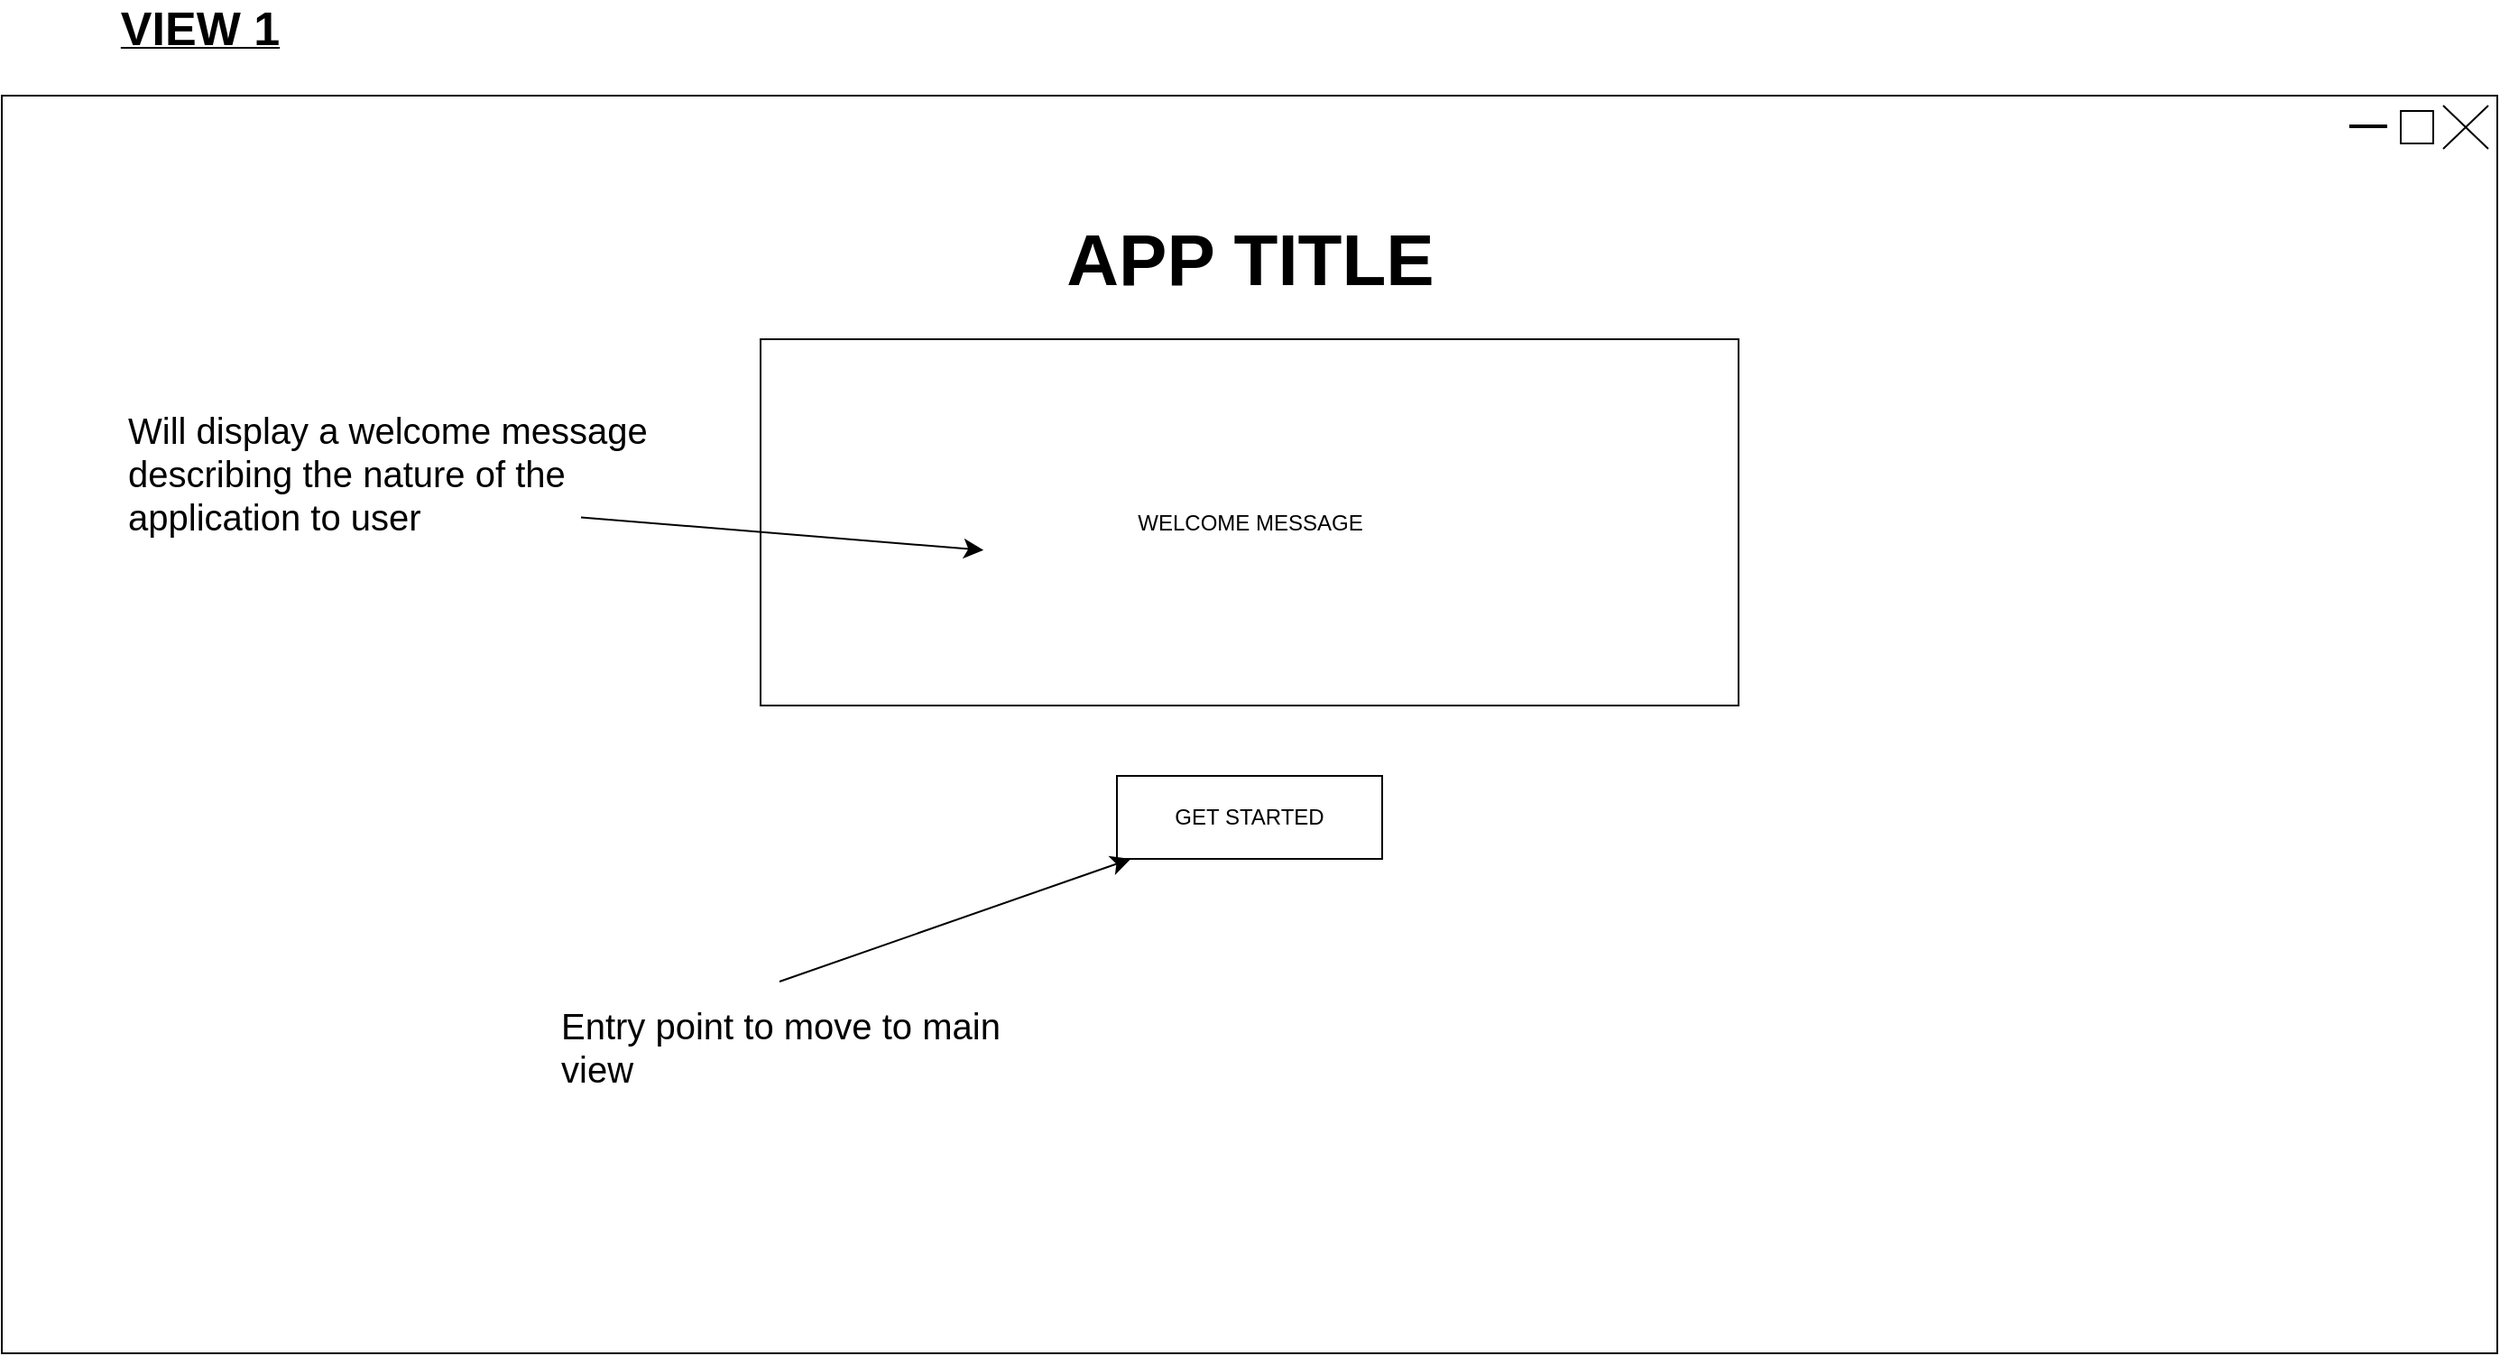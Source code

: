 <mxfile version="24.7.7" pages="6">
  <diagram name="View 1" id="IPWb5dZJR4I8E2Vjy2uV">
    <mxGraphModel dx="2487" dy="1336" grid="0" gridSize="10" guides="1" tooltips="1" connect="1" arrows="1" fold="1" page="0" pageScale="1" pageWidth="850" pageHeight="1100" math="0" shadow="0">
      <root>
        <mxCell id="0" />
        <mxCell id="1" parent="0" />
        <mxCell id="3zlU_6v2O3H7oxJiFBZS-1" value="" style="rounded=0;whiteSpace=wrap;html=1;" vertex="1" parent="1">
          <mxGeometry x="-475" y="-156" width="1383" height="697" as="geometry" />
        </mxCell>
        <mxCell id="3zlU_6v2O3H7oxJiFBZS-2" value="&lt;b&gt;&lt;font style=&quot;font-size: 40px;&quot;&gt;APP TITLE&lt;/font&gt;&lt;/b&gt;" style="text;html=1;align=center;verticalAlign=middle;whiteSpace=wrap;rounded=0;fontSize=16;" vertex="1" parent="1">
          <mxGeometry x="-92.5" y="-131" width="618" height="130" as="geometry" />
        </mxCell>
        <mxCell id="3zlU_6v2O3H7oxJiFBZS-3" value="WELCOME MESSAGE" style="rounded=0;whiteSpace=wrap;html=1;" vertex="1" parent="1">
          <mxGeometry x="-54.5" y="-21" width="542" height="203" as="geometry" />
        </mxCell>
        <mxCell id="3zlU_6v2O3H7oxJiFBZS-4" value="GET STARTED" style="rounded=0;whiteSpace=wrap;html=1;" vertex="1" parent="1">
          <mxGeometry x="143" y="221" width="147" height="46" as="geometry" />
        </mxCell>
        <mxCell id="3zlU_6v2O3H7oxJiFBZS-7" style="edgeStyle=none;curved=1;rounded=0;orthogonalLoop=1;jettySize=auto;html=1;entryX=0.228;entryY=0.576;entryDx=0;entryDy=0;entryPerimeter=0;fontSize=12;startSize=8;endSize=8;" edge="1" parent="1" target="3zlU_6v2O3H7oxJiFBZS-3">
          <mxGeometry relative="1" as="geometry">
            <mxPoint x="-154" y="77.747" as="sourcePoint" />
          </mxGeometry>
        </mxCell>
        <mxCell id="3zlU_6v2O3H7oxJiFBZS-11" style="edgeStyle=none;curved=1;rounded=0;orthogonalLoop=1;jettySize=auto;html=1;fontSize=12;startSize=8;endSize=8;exitX=0.5;exitY=0;exitDx=0;exitDy=0;" edge="1" parent="1" target="3zlU_6v2O3H7oxJiFBZS-4">
          <mxGeometry relative="1" as="geometry">
            <mxPoint x="-44" y="335" as="sourcePoint" />
            <mxPoint x="79" y="106" as="targetPoint" />
          </mxGeometry>
        </mxCell>
        <mxCell id="3zlU_6v2O3H7oxJiFBZS-13" value="&lt;b&gt;&lt;u&gt;&lt;font style=&quot;font-size: 26px;&quot;&gt;VIEW 1&lt;/font&gt;&lt;/u&gt;&lt;/b&gt;" style="text;html=1;align=center;verticalAlign=middle;whiteSpace=wrap;rounded=0;fontSize=16;" vertex="1" parent="1">
          <mxGeometry x="-473" y="-208" width="216" height="30" as="geometry" />
        </mxCell>
        <mxCell id="kymAjc5_5TE_ceJTo6Yw-1" value="" style="shape=mxgraph.sysml.x;" vertex="1" parent="1">
          <mxGeometry x="878" y="-150.5" width="25" height="24" as="geometry" />
        </mxCell>
        <mxCell id="kymAjc5_5TE_ceJTo6Yw-2" value="" style="whiteSpace=wrap;html=1;aspect=fixed;" vertex="1" parent="1">
          <mxGeometry x="854.5" y="-147.5" width="18" height="18" as="geometry" />
        </mxCell>
        <mxCell id="kymAjc5_5TE_ceJTo6Yw-3" value="" style="line;strokeWidth=2;html=1;" vertex="1" parent="1">
          <mxGeometry x="826" y="-144" width="21" height="10" as="geometry" />
        </mxCell>
        <mxCell id="NFZhQR9qEr9RqHezNDnb-1" value="&lt;span style=&quot;font-size: 20px;&quot;&gt;Entry point to move to main view&lt;/span&gt;" style="text;html=1;align=left;verticalAlign=middle;whiteSpace=wrap;rounded=0;fontSize=16;" vertex="1" parent="1">
          <mxGeometry x="-167" y="349" width="263" height="44" as="geometry" />
        </mxCell>
        <mxCell id="NFZhQR9qEr9RqHezNDnb-2" value="&lt;span style=&quot;font-size: 20px;&quot;&gt;Will display a welcome message describing the nature of the application to user&lt;/span&gt;" style="text;html=1;align=left;verticalAlign=middle;whiteSpace=wrap;rounded=0;fontSize=16;" vertex="1" parent="1">
          <mxGeometry x="-407" y="-1" width="305" height="108" as="geometry" />
        </mxCell>
      </root>
    </mxGraphModel>
  </diagram>
  <diagram id="fcV9w_crJxberP9blXY0" name="View 2">
    <mxGraphModel dx="2487" dy="1336" grid="0" gridSize="10" guides="1" tooltips="1" connect="1" arrows="1" fold="1" page="0" pageScale="1" pageWidth="850" pageHeight="1100" math="0" shadow="0">
      <root>
        <mxCell id="0" />
        <mxCell id="1" parent="0" />
        <mxCell id="hKtFrt6Jfbizg9NPuPc3-1" value="" style="rounded=0;whiteSpace=wrap;html=1;" vertex="1" parent="1">
          <mxGeometry x="-431" y="-140" width="1425" height="697" as="geometry" />
        </mxCell>
        <mxCell id="-SOVShJEUZ5ecRIRagQl-1" value="&lt;b&gt;&lt;u&gt;&lt;font style=&quot;font-size: 26px;&quot;&gt;VIEW 2 (Main View)&lt;/font&gt;&lt;/u&gt;&lt;/b&gt;" style="text;html=1;align=center;verticalAlign=middle;whiteSpace=wrap;rounded=0;fontSize=16;" vertex="1" parent="1">
          <mxGeometry x="-429" y="-192" width="262" height="30" as="geometry" />
        </mxCell>
        <mxCell id="-SOVShJEUZ5ecRIRagQl-3" value="" style="rounded=0;whiteSpace=wrap;html=1;" vertex="1" parent="1">
          <mxGeometry x="-364.5" y="3" width="1275.5" height="554" as="geometry" />
        </mxCell>
        <mxCell id="-SOVShJEUZ5ecRIRagQl-6" value="" style="rounded=0;whiteSpace=wrap;html=1;" vertex="1" parent="1">
          <mxGeometry x="912" y="3" width="28" height="553" as="geometry" />
        </mxCell>
        <mxCell id="-SOVShJEUZ5ecRIRagQl-7" value="" style="triangle;whiteSpace=wrap;html=1;direction=north;" vertex="1" parent="1">
          <mxGeometry x="911" y="3" width="29" height="24" as="geometry" />
        </mxCell>
        <mxCell id="-SOVShJEUZ5ecRIRagQl-8" value="" style="triangle;whiteSpace=wrap;html=1;direction=south;" vertex="1" parent="1">
          <mxGeometry x="912" y="529" width="29" height="24" as="geometry" />
        </mxCell>
        <mxCell id="-SOVShJEUZ5ecRIRagQl-9" value="" style="rounded=0;whiteSpace=wrap;html=1;fillColor=#7D7D7D;" vertex="1" parent="1">
          <mxGeometry x="912" y="50" width="28.5" height="85" as="geometry" />
        </mxCell>
        <mxCell id="-SOVShJEUZ5ecRIRagQl-11" value="EXAMPLE SEARCH RESULT" style="rounded=0;whiteSpace=wrap;html=1;" vertex="1" parent="1">
          <mxGeometry x="-262" y="62" width="1144" height="38" as="geometry" />
        </mxCell>
        <mxCell id="-SOVShJEUZ5ecRIRagQl-12" value="" style="shape=image;html=1;verticalAlign=top;verticalLabelPosition=bottom;labelBackgroundColor=#ffffff;imageAspect=0;aspect=fixed;image=https://cdn4.iconfinder.com/data/icons/evil-icons-user-interface/64/plus-128.png" vertex="1" parent="1">
          <mxGeometry x="-310" y="64" width="34" height="34" as="geometry" />
        </mxCell>
        <mxCell id="-SOVShJEUZ5ecRIRagQl-13" value="" style="shadow=0;dashed=0;html=1;strokeColor=none;fillColor=#4495D1;labelPosition=center;verticalLabelPosition=bottom;verticalAlign=top;align=center;outlineConnect=0;shape=mxgraph.veeam.magnifying_glass;pointerEvents=1;" vertex="1" parent="1">
          <mxGeometry x="-347" y="67.5" width="30" height="27" as="geometry" />
        </mxCell>
        <mxCell id="-SOVShJEUZ5ecRIRagQl-15" value="RESULT COLUMN HEADINGS" style="rounded=0;whiteSpace=wrap;html=1;" vertex="1" parent="1">
          <mxGeometry x="-262" y="12" width="1144" height="38" as="geometry" />
        </mxCell>
        <mxCell id="-SOVShJEUZ5ecRIRagQl-22" value="" style="rounded=0;whiteSpace=wrap;html=1;" vertex="1" parent="1">
          <mxGeometry x="-364" y="-52" width="1274" height="41" as="geometry" />
        </mxCell>
        <mxCell id="-SOVShJEUZ5ecRIRagQl-25" value="SEARCH TAB" style="rounded=1;whiteSpace=wrap;html=1;" vertex="1" parent="1">
          <mxGeometry x="-363.5" y="-52" width="152" height="40" as="geometry" />
        </mxCell>
        <mxCell id="-SOVShJEUZ5ecRIRagQl-26" value="ANALYSIS TAB" style="rounded=1;whiteSpace=wrap;html=1;" vertex="1" parent="1">
          <mxGeometry x="-205" y="-52" width="152" height="40" as="geometry" />
        </mxCell>
        <mxCell id="-SOVShJEUZ5ecRIRagQl-27" value="RECIPE BUILDER TAB" style="rounded=1;whiteSpace=wrap;html=1;" vertex="1" parent="1">
          <mxGeometry x="-46" y="-52" width="152" height="40" as="geometry" />
        </mxCell>
        <mxCell id="-SOVShJEUZ5ecRIRagQl-28" value="" style="rounded=0;whiteSpace=wrap;html=1;" vertex="1" parent="1">
          <mxGeometry x="-431" y="-140" width="1424" height="29" as="geometry" />
        </mxCell>
        <mxCell id="-SOVShJEUZ5ecRIRagQl-29" value="APP TITLE" style="rounded=0;whiteSpace=wrap;html=1;" vertex="1" parent="1">
          <mxGeometry x="-429" y="-140" width="212" height="28" as="geometry" />
        </mxCell>
        <mxCell id="-SOVShJEUZ5ecRIRagQl-30" value="SEARCH FIELD" style="rounded=0;whiteSpace=wrap;html=1;" vertex="1" parent="1">
          <mxGeometry x="-205" y="-101" width="161" height="39" as="geometry" />
        </mxCell>
        <mxCell id="-SOVShJEUZ5ecRIRagQl-31" value="Search Food:" style="text;html=1;align=center;verticalAlign=middle;whiteSpace=wrap;rounded=0;fontSize=16;" vertex="1" parent="1">
          <mxGeometry x="-321" y="-96.5" width="99.5" height="30" as="geometry" />
        </mxCell>
        <mxCell id="-SOVShJEUZ5ecRIRagQl-32" value="FILTER SELECT" style="rounded=0;whiteSpace=wrap;html=1;" vertex="1" parent="1">
          <mxGeometry x="-25" y="-101" width="110" height="39" as="geometry" />
        </mxCell>
        <mxCell id="-SOVShJEUZ5ecRIRagQl-33" value="ADD RECIPE" style="rounded=0;whiteSpace=wrap;html=1;" vertex="1" parent="1">
          <mxGeometry x="104" y="-101" width="100" height="39" as="geometry" />
        </mxCell>
        <mxCell id="-SOVShJEUZ5ecRIRagQl-34" value="" style="rounded=0;whiteSpace=wrap;html=1;" vertex="1" parent="1">
          <mxGeometry x="-340" y="524" width="1222" height="32" as="geometry" />
        </mxCell>
        <mxCell id="-SOVShJEUZ5ecRIRagQl-36" value="" style="triangle;whiteSpace=wrap;html=1;" vertex="1" parent="1">
          <mxGeometry x="852" y="524" width="30" height="29" as="geometry" />
        </mxCell>
        <mxCell id="-SOVShJEUZ5ecRIRagQl-38" value="" style="triangle;whiteSpace=wrap;html=1;direction=west;" vertex="1" parent="1">
          <mxGeometry x="-338" y="525.5" width="30" height="29" as="geometry" />
        </mxCell>
        <mxCell id="-SOVShJEUZ5ecRIRagQl-39" value="" style="rounded=0;whiteSpace=wrap;html=1;fillColor=#999999;" vertex="1" parent="1">
          <mxGeometry x="-302" y="524" width="121" height="32" as="geometry" />
        </mxCell>
        <mxCell id="-SOVShJEUZ5ecRIRagQl-58" value="&lt;font style=&quot;font-size: 21px;&quot;&gt;Scroll bar to pan search results&lt;/font&gt;" style="text;html=1;align=left;verticalAlign=middle;whiteSpace=wrap;rounded=0;fontSize=16;" vertex="1" parent="1">
          <mxGeometry x="1035" y="257" width="130" height="101" as="geometry" />
        </mxCell>
        <mxCell id="-SOVShJEUZ5ecRIRagQl-64" value="&lt;font style=&quot;font-size: 19px;&quot;&gt;Search results displayed in this region. Populates downwards&lt;/font&gt;" style="text;html=1;align=left;verticalAlign=middle;whiteSpace=wrap;rounded=0;fontSize=16;" vertex="1" parent="1">
          <mxGeometry x="565" y="147" width="233" height="79" as="geometry" />
        </mxCell>
        <mxCell id="-SOVShJEUZ5ecRIRagQl-65" value="" style="endArrow=classic;html=1;rounded=0;fontSize=12;startSize=8;endSize=8;curved=1;" edge="1" parent="1" source="-SOVShJEUZ5ecRIRagQl-64" target="-SOVShJEUZ5ecRIRagQl-11">
          <mxGeometry width="50" height="50" relative="1" as="geometry">
            <mxPoint x="322" y="247" as="sourcePoint" />
            <mxPoint x="372" y="197" as="targetPoint" />
          </mxGeometry>
        </mxCell>
        <mxCell id="-SOVShJEUZ5ecRIRagQl-66" value="&lt;font style=&quot;font-size: 20px;&quot;&gt;Button to add a new recipe to build&lt;/font&gt;" style="text;html=1;align=center;verticalAlign=middle;whiteSpace=wrap;rounded=0;fontSize=16;" vertex="1" parent="1">
          <mxGeometry x="-236" y="186.5" width="326" height="44" as="geometry" />
        </mxCell>
        <mxCell id="-SOVShJEUZ5ecRIRagQl-67" value="" style="endArrow=classic;html=1;rounded=0;fontSize=12;startSize=8;endSize=8;curved=1;exitX=0.25;exitY=0;exitDx=0;exitDy=0;entryX=1;entryY=0.75;entryDx=0;entryDy=0;" edge="1" parent="1" source="-SOVShJEUZ5ecRIRagQl-66" target="-SOVShJEUZ5ecRIRagQl-12">
          <mxGeometry width="50" height="50" relative="1" as="geometry">
            <mxPoint x="322" y="129" as="sourcePoint" />
            <mxPoint x="372" y="79" as="targetPoint" />
          </mxGeometry>
        </mxCell>
        <mxCell id="-SOVShJEUZ5ecRIRagQl-68" value="&lt;font style=&quot;font-size: 20px;&quot;&gt;Button to inspect graphical display of food item&lt;/font&gt;" style="text;html=1;align=center;verticalAlign=middle;whiteSpace=wrap;rounded=0;fontSize=16;" vertex="1" parent="1">
          <mxGeometry x="-305" y="250" width="420" height="44" as="geometry" />
        </mxCell>
        <mxCell id="-SOVShJEUZ5ecRIRagQl-70" value="" style="endArrow=classic;html=1;rounded=0;fontSize=12;startSize=8;endSize=8;curved=1;exitX=0.035;exitY=-0.029;exitDx=0;exitDy=0;exitPerimeter=0;" edge="1" parent="1" source="-SOVShJEUZ5ecRIRagQl-68" target="-SOVShJEUZ5ecRIRagQl-13">
          <mxGeometry width="50" height="50" relative="1" as="geometry">
            <mxPoint x="322" y="247" as="sourcePoint" />
            <mxPoint x="372" y="197" as="targetPoint" />
          </mxGeometry>
        </mxCell>
        <mxCell id="-SOVShJEUZ5ecRIRagQl-71" value="" style="endArrow=classic;html=1;rounded=0;fontSize=12;startSize=8;endSize=8;curved=1;entryX=0.818;entryY=-0.074;entryDx=0;entryDy=0;entryPerimeter=0;" edge="1" parent="1" source="-SOVShJEUZ5ecRIRagQl-58" target="-SOVShJEUZ5ecRIRagQl-34">
          <mxGeometry width="50" height="50" relative="1" as="geometry">
            <mxPoint x="322" y="247" as="sourcePoint" />
            <mxPoint x="372" y="197" as="targetPoint" />
          </mxGeometry>
        </mxCell>
        <mxCell id="-SOVShJEUZ5ecRIRagQl-72" value="" style="endArrow=classic;html=1;rounded=0;fontSize=12;startSize=8;endSize=8;curved=1;entryX=1.086;entryY=0.272;entryDx=0;entryDy=0;entryPerimeter=0;exitX=0.25;exitY=0;exitDx=0;exitDy=0;" edge="1" parent="1" source="-SOVShJEUZ5ecRIRagQl-58" target="-SOVShJEUZ5ecRIRagQl-6">
          <mxGeometry width="50" height="50" relative="1" as="geometry">
            <mxPoint x="322" y="247" as="sourcePoint" />
            <mxPoint x="372" y="197" as="targetPoint" />
          </mxGeometry>
        </mxCell>
        <mxCell id="-SOVShJEUZ5ecRIRagQl-74" value="" style="endArrow=classic;html=1;rounded=0;fontSize=12;startSize=8;endSize=8;curved=1;entryX=0.75;entryY=0;entryDx=0;entryDy=0;exitX=0.5;exitY=1;exitDx=0;exitDy=0;" edge="1" parent="1" source="-SOVShJEUZ5ecRIRagQl-75" target="-SOVShJEUZ5ecRIRagQl-30">
          <mxGeometry width="50" height="50" relative="1" as="geometry">
            <mxPoint x="-72" y="-194" as="sourcePoint" />
            <mxPoint x="372" y="5" as="targetPoint" />
          </mxGeometry>
        </mxCell>
        <mxCell id="-SOVShJEUZ5ecRIRagQl-75" value="&lt;font style=&quot;font-size: 20px;&quot;&gt;Search form input for food name&lt;/font&gt;" style="text;html=1;align=left;verticalAlign=middle;whiteSpace=wrap;rounded=0;fontSize=16;" vertex="1" parent="1">
          <mxGeometry x="-149" y="-262" width="188" height="61" as="geometry" />
        </mxCell>
        <mxCell id="-SOVShJEUZ5ecRIRagQl-76" value="&lt;font style=&quot;font-size: 20px;&quot;&gt;Button to bring up filter options to apply to search&lt;/font&gt;" style="text;html=1;align=left;verticalAlign=middle;whiteSpace=wrap;rounded=0;fontSize=16;" vertex="1" parent="1">
          <mxGeometry x="45" y="-229" width="298" height="30" as="geometry" />
        </mxCell>
        <mxCell id="-SOVShJEUZ5ecRIRagQl-77" value="" style="endArrow=classic;html=1;rounded=0;fontSize=12;startSize=8;endSize=8;curved=1;entryX=0.75;entryY=0;entryDx=0;entryDy=0;" edge="1" parent="1" target="-SOVShJEUZ5ecRIRagQl-32">
          <mxGeometry width="50" height="50" relative="1" as="geometry">
            <mxPoint x="113" y="-180" as="sourcePoint" />
            <mxPoint x="372" y="94" as="targetPoint" />
          </mxGeometry>
        </mxCell>
        <mxCell id="-SOVShJEUZ5ecRIRagQl-78" value="&lt;font style=&quot;font-size: 20px;&quot;&gt;Button to add a new recipe to build&lt;/font&gt;" style="text;html=1;align=left;verticalAlign=middle;whiteSpace=wrap;rounded=0;fontSize=16;" vertex="1" parent="1">
          <mxGeometry x="386" y="-233" width="298" height="30" as="geometry" />
        </mxCell>
        <mxCell id="-SOVShJEUZ5ecRIRagQl-79" value="" style="endArrow=classic;html=1;rounded=0;fontSize=12;startSize=8;endSize=8;curved=1;entryX=0.75;entryY=0;entryDx=0;entryDy=0;" edge="1" parent="1" target="-SOVShJEUZ5ecRIRagQl-33">
          <mxGeometry width="50" height="50" relative="1" as="geometry">
            <mxPoint x="449" y="-191" as="sourcePoint" />
            <mxPoint x="372" y="94" as="targetPoint" />
          </mxGeometry>
        </mxCell>
        <mxCell id="-SOVShJEUZ5ecRIRagQl-80" value="" style="endArrow=classic;html=1;rounded=0;fontSize=12;startSize=8;endSize=8;curved=1;entryX=0.5;entryY=0;entryDx=0;entryDy=0;" edge="1" parent="1" target="-SOVShJEUZ5ecRIRagQl-22">
          <mxGeometry width="50" height="50" relative="1" as="geometry">
            <mxPoint x="734" y="-172" as="sourcePoint" />
            <mxPoint x="372" y="94" as="targetPoint" />
          </mxGeometry>
        </mxCell>
        <mxCell id="-SOVShJEUZ5ecRIRagQl-81" value="&lt;font style=&quot;font-size: 20px;&quot;&gt;Tab navigation to switch between views. Tabs populate to the right&lt;/font&gt;" style="text;html=1;align=left;verticalAlign=middle;whiteSpace=wrap;rounded=0;fontSize=16;" vertex="1" parent="1">
          <mxGeometry x="703" y="-222" width="367" height="29" as="geometry" />
        </mxCell>
        <mxCell id="oiRfXQb_yKS6OXYGAwzO-1" value="" style="shape=mxgraph.sysml.x;" vertex="1" parent="1">
          <mxGeometry x="964" y="-137.5" width="25" height="24" as="geometry" />
        </mxCell>
        <mxCell id="oiRfXQb_yKS6OXYGAwzO-2" value="" style="whiteSpace=wrap;html=1;aspect=fixed;" vertex="1" parent="1">
          <mxGeometry x="940.5" y="-134.5" width="18" height="18" as="geometry" />
        </mxCell>
        <mxCell id="oiRfXQb_yKS6OXYGAwzO-3" value="" style="line;strokeWidth=2;html=1;" vertex="1" parent="1">
          <mxGeometry x="912" y="-131" width="21" height="10" as="geometry" />
        </mxCell>
      </root>
    </mxGraphModel>
  </diagram>
  <diagram id="iPwc_1QNoeZbbN7HDKbQ" name="View 3">
    <mxGraphModel dx="2487" dy="1336" grid="0" gridSize="10" guides="1" tooltips="1" connect="1" arrows="1" fold="1" page="0" pageScale="1" pageWidth="850" pageHeight="1100" math="0" shadow="0">
      <root>
        <mxCell id="0" />
        <mxCell id="1" parent="0" />
        <mxCell id="ETXwboa-NohDoL0SIdEW-1" value="" style="rounded=0;whiteSpace=wrap;html=1;" vertex="1" parent="1">
          <mxGeometry x="-431" y="-140" width="1425" height="697" as="geometry" />
        </mxCell>
        <mxCell id="ETXwboa-NohDoL0SIdEW-2" value="&lt;b&gt;&lt;u&gt;&lt;font style=&quot;font-size: 26px;&quot;&gt;VIEW 3 (Filter Overlay)&lt;/font&gt;&lt;/u&gt;&lt;/b&gt;" style="text;html=1;align=center;verticalAlign=middle;whiteSpace=wrap;rounded=0;fontSize=16;" vertex="1" parent="1">
          <mxGeometry x="-429" y="-192" width="296" height="30" as="geometry" />
        </mxCell>
        <mxCell id="ETXwboa-NohDoL0SIdEW-3" value="" style="rounded=0;whiteSpace=wrap;html=1;" vertex="1" parent="1">
          <mxGeometry x="-364.5" y="3" width="1275.5" height="554" as="geometry" />
        </mxCell>
        <mxCell id="ETXwboa-NohDoL0SIdEW-4" value="" style="rounded=0;whiteSpace=wrap;html=1;" vertex="1" parent="1">
          <mxGeometry x="912" y="3" width="28" height="553" as="geometry" />
        </mxCell>
        <mxCell id="ETXwboa-NohDoL0SIdEW-5" value="" style="triangle;whiteSpace=wrap;html=1;direction=north;" vertex="1" parent="1">
          <mxGeometry x="911" y="3" width="29" height="24" as="geometry" />
        </mxCell>
        <mxCell id="ETXwboa-NohDoL0SIdEW-6" value="" style="triangle;whiteSpace=wrap;html=1;direction=south;" vertex="1" parent="1">
          <mxGeometry x="912" y="529" width="29" height="24" as="geometry" />
        </mxCell>
        <mxCell id="ETXwboa-NohDoL0SIdEW-7" value="" style="rounded=0;whiteSpace=wrap;html=1;fillColor=#7D7D7D;" vertex="1" parent="1">
          <mxGeometry x="912" y="50" width="28.5" height="85" as="geometry" />
        </mxCell>
        <mxCell id="ETXwboa-NohDoL0SIdEW-8" value="EXAMPLE SEARCH RESULT" style="rounded=0;whiteSpace=wrap;html=1;" vertex="1" parent="1">
          <mxGeometry x="-262" y="62" width="1144" height="38" as="geometry" />
        </mxCell>
        <mxCell id="ETXwboa-NohDoL0SIdEW-9" value="" style="shape=image;html=1;verticalAlign=top;verticalLabelPosition=bottom;labelBackgroundColor=#ffffff;imageAspect=0;aspect=fixed;image=https://cdn4.iconfinder.com/data/icons/evil-icons-user-interface/64/plus-128.png" vertex="1" parent="1">
          <mxGeometry x="-310" y="64" width="34" height="34" as="geometry" />
        </mxCell>
        <mxCell id="ETXwboa-NohDoL0SIdEW-10" value="" style="shadow=0;dashed=0;html=1;strokeColor=none;fillColor=#4495D1;labelPosition=center;verticalLabelPosition=bottom;verticalAlign=top;align=center;outlineConnect=0;shape=mxgraph.veeam.magnifying_glass;pointerEvents=1;" vertex="1" parent="1">
          <mxGeometry x="-347" y="67.5" width="30" height="27" as="geometry" />
        </mxCell>
        <mxCell id="ETXwboa-NohDoL0SIdEW-11" value="RESULT COLUMN HEADINGS" style="rounded=0;whiteSpace=wrap;html=1;" vertex="1" parent="1">
          <mxGeometry x="-262" y="12" width="1144" height="38" as="geometry" />
        </mxCell>
        <mxCell id="ETXwboa-NohDoL0SIdEW-12" value="" style="rounded=0;whiteSpace=wrap;html=1;" vertex="1" parent="1">
          <mxGeometry x="-364" y="-52" width="1274" height="41" as="geometry" />
        </mxCell>
        <mxCell id="ETXwboa-NohDoL0SIdEW-13" value="SEARCH TAB" style="rounded=1;whiteSpace=wrap;html=1;" vertex="1" parent="1">
          <mxGeometry x="-363.5" y="-52" width="152" height="40" as="geometry" />
        </mxCell>
        <mxCell id="ETXwboa-NohDoL0SIdEW-14" value="ANALYSIS TAB" style="rounded=1;whiteSpace=wrap;html=1;" vertex="1" parent="1">
          <mxGeometry x="-205" y="-52" width="152" height="40" as="geometry" />
        </mxCell>
        <mxCell id="ETXwboa-NohDoL0SIdEW-15" value="RECIPE BUILDER TAB" style="rounded=1;whiteSpace=wrap;html=1;" vertex="1" parent="1">
          <mxGeometry x="-46" y="-52" width="152" height="40" as="geometry" />
        </mxCell>
        <mxCell id="ETXwboa-NohDoL0SIdEW-16" value="" style="rounded=0;whiteSpace=wrap;html=1;" vertex="1" parent="1">
          <mxGeometry x="-431" y="-140" width="1424" height="29" as="geometry" />
        </mxCell>
        <mxCell id="ETXwboa-NohDoL0SIdEW-17" value="APP TITLE" style="rounded=0;whiteSpace=wrap;html=1;" vertex="1" parent="1">
          <mxGeometry x="-429" y="-140" width="212" height="28" as="geometry" />
        </mxCell>
        <mxCell id="ETXwboa-NohDoL0SIdEW-18" value="SEARCH FIELD" style="rounded=0;whiteSpace=wrap;html=1;" vertex="1" parent="1">
          <mxGeometry x="-205" y="-101" width="161" height="39" as="geometry" />
        </mxCell>
        <mxCell id="ETXwboa-NohDoL0SIdEW-19" value="Search Food:" style="text;html=1;align=center;verticalAlign=middle;whiteSpace=wrap;rounded=0;fontSize=16;" vertex="1" parent="1">
          <mxGeometry x="-321" y="-96.5" width="99.5" height="30" as="geometry" />
        </mxCell>
        <mxCell id="ETXwboa-NohDoL0SIdEW-20" value="FILTER SELECT" style="rounded=0;whiteSpace=wrap;html=1;" vertex="1" parent="1">
          <mxGeometry x="-25" y="-101" width="110" height="39" as="geometry" />
        </mxCell>
        <mxCell id="ETXwboa-NohDoL0SIdEW-21" value="ADD RECIPE" style="rounded=0;whiteSpace=wrap;html=1;" vertex="1" parent="1">
          <mxGeometry x="104" y="-101" width="100" height="39" as="geometry" />
        </mxCell>
        <mxCell id="ETXwboa-NohDoL0SIdEW-22" value="" style="rounded=0;whiteSpace=wrap;html=1;" vertex="1" parent="1">
          <mxGeometry x="-340" y="524" width="1222" height="32" as="geometry" />
        </mxCell>
        <mxCell id="ETXwboa-NohDoL0SIdEW-23" value="" style="triangle;whiteSpace=wrap;html=1;" vertex="1" parent="1">
          <mxGeometry x="852" y="524" width="30" height="29" as="geometry" />
        </mxCell>
        <mxCell id="ETXwboa-NohDoL0SIdEW-24" value="" style="triangle;whiteSpace=wrap;html=1;direction=west;" vertex="1" parent="1">
          <mxGeometry x="-338" y="525.5" width="30" height="29" as="geometry" />
        </mxCell>
        <mxCell id="ETXwboa-NohDoL0SIdEW-25" value="" style="rounded=0;whiteSpace=wrap;html=1;fillColor=#999999;" vertex="1" parent="1">
          <mxGeometry x="-302" y="524" width="121" height="32" as="geometry" />
        </mxCell>
        <mxCell id="ETXwboa-NohDoL0SIdEW-42" value="" style="rounded=0;whiteSpace=wrap;html=1;" vertex="1" parent="1">
          <mxGeometry x="-173.5" y="-39" width="889" height="520" as="geometry" />
        </mxCell>
        <mxCell id="ETXwboa-NohDoL0SIdEW-43" value="&lt;font style=&quot;font-size: 18px;&quot;&gt;Lower&lt;/font&gt;" style="rounded=0;whiteSpace=wrap;html=1;" vertex="1" parent="1">
          <mxGeometry x="-14" y="57.5" width="149" height="34.5" as="geometry" />
        </mxCell>
        <mxCell id="ETXwboa-NohDoL0SIdEW-44" value="Nutrition Range Filter&amp;nbsp;" style="text;html=1;align=center;verticalAlign=middle;whiteSpace=wrap;rounded=0;fontSize=16;" vertex="1" parent="1">
          <mxGeometry x="-140" y="25" width="265" height="11" as="geometry" />
        </mxCell>
        <mxCell id="ETXwboa-NohDoL0SIdEW-45" value="&lt;font style=&quot;font-size: 18px;&quot;&gt;Protein&lt;/font&gt;" style="text;html=1;align=center;verticalAlign=middle;whiteSpace=wrap;rounded=0;fontSize=16;" vertex="1" parent="1">
          <mxGeometry x="-133" y="62" width="102" height="30" as="geometry" />
        </mxCell>
        <mxCell id="ETXwboa-NohDoL0SIdEW-46" value="TO" style="text;html=1;align=center;verticalAlign=middle;whiteSpace=wrap;rounded=0;fontSize=16;" vertex="1" parent="1">
          <mxGeometry x="143" y="59.75" width="60" height="30" as="geometry" />
        </mxCell>
        <mxCell id="ETXwboa-NohDoL0SIdEW-47" value="&lt;font style=&quot;font-size: 18px;&quot;&gt;Higher&lt;/font&gt;" style="rounded=0;whiteSpace=wrap;html=1;" vertex="1" parent="1">
          <mxGeometry x="207" y="57.5" width="149" height="34.5" as="geometry" />
        </mxCell>
        <mxCell id="ETXwboa-NohDoL0SIdEW-48" value="Nutrition Level Select" style="text;html=1;align=center;verticalAlign=middle;whiteSpace=wrap;rounded=0;fontSize=16;" vertex="1" parent="1">
          <mxGeometry x="424" y="15.5" width="166" height="30" as="geometry" />
        </mxCell>
        <mxCell id="ETXwboa-NohDoL0SIdEW-49" value="High" style="text;html=1;align=center;verticalAlign=middle;whiteSpace=wrap;rounded=0;fontSize=16;" vertex="1" parent="1">
          <mxGeometry x="397" y="59.75" width="60" height="30" as="geometry" />
        </mxCell>
        <mxCell id="ETXwboa-NohDoL0SIdEW-51" value="" style="ellipse;whiteSpace=wrap;html=1;aspect=fixed;" vertex="1" parent="1">
          <mxGeometry x="450" y="69.25" width="11" height="11" as="geometry" />
        </mxCell>
        <mxCell id="ETXwboa-NohDoL0SIdEW-52" value="Medium" style="text;html=1;align=center;verticalAlign=middle;whiteSpace=wrap;rounded=0;fontSize=16;" vertex="1" parent="1">
          <mxGeometry x="503" y="59.75" width="60" height="30" as="geometry" />
        </mxCell>
        <mxCell id="ETXwboa-NohDoL0SIdEW-53" value="" style="ellipse;whiteSpace=wrap;html=1;aspect=fixed;" vertex="1" parent="1">
          <mxGeometry x="568" y="69.25" width="11" height="11" as="geometry" />
        </mxCell>
        <mxCell id="ETXwboa-NohDoL0SIdEW-54" value="Low" style="text;html=1;align=center;verticalAlign=middle;whiteSpace=wrap;rounded=0;fontSize=16;" vertex="1" parent="1">
          <mxGeometry x="596" y="59.75" width="60" height="30" as="geometry" />
        </mxCell>
        <mxCell id="ETXwboa-NohDoL0SIdEW-55" value="" style="ellipse;whiteSpace=wrap;html=1;aspect=fixed;" vertex="1" parent="1">
          <mxGeometry x="649" y="69.25" width="11" height="11" as="geometry" />
        </mxCell>
        <mxCell id="ETXwboa-NohDoL0SIdEW-56" value="&lt;font style=&quot;font-size: 18px;&quot;&gt;Apply Filters&lt;/font&gt;" style="rounded=0;whiteSpace=wrap;html=1;" vertex="1" parent="1">
          <mxGeometry x="544" y="416" width="145" height="45" as="geometry" />
        </mxCell>
        <mxCell id="ETXwboa-NohDoL0SIdEW-57" value="" style="shape=mxgraph.sysml.x;" vertex="1" parent="1">
          <mxGeometry x="689" y="-37" width="26.5" height="24" as="geometry" />
        </mxCell>
        <mxCell id="ETXwboa-NohDoL0SIdEW-64" value="&lt;font style=&quot;font-size: 20px;&quot;&gt;Optional filter range value forms&lt;/font&gt;" style="text;html=1;align=left;verticalAlign=middle;whiteSpace=wrap;rounded=0;fontSize=16;" vertex="1" parent="1">
          <mxGeometry x="78" y="-221" width="300" height="42" as="geometry" />
        </mxCell>
        <mxCell id="ETXwboa-NohDoL0SIdEW-65" value="&lt;font style=&quot;font-size: 20px;&quot;&gt;Optional nutrition level range value radial buttons&lt;/font&gt;" style="text;html=1;align=left;verticalAlign=middle;whiteSpace=wrap;rounded=0;fontSize=16;" vertex="1" parent="1">
          <mxGeometry x="424" y="-252" width="300" height="42" as="geometry" />
        </mxCell>
        <mxCell id="ETXwboa-NohDoL0SIdEW-66" value="&lt;font style=&quot;font-size: 18px;&quot;&gt;Clear Filters&lt;/font&gt;" style="rounded=0;whiteSpace=wrap;html=1;" vertex="1" parent="1">
          <mxGeometry x="-150" y="416" width="145" height="45" as="geometry" />
        </mxCell>
        <mxCell id="ETXwboa-NohDoL0SIdEW-68" value="&lt;font style=&quot;font-size: 20px;&quot;&gt;Clear all filter fields&lt;/font&gt;" style="text;html=1;align=center;verticalAlign=middle;whiteSpace=wrap;rounded=0;fontSize=16;" vertex="1" parent="1">
          <mxGeometry x="-85" y="302" width="238" height="49" as="geometry" />
        </mxCell>
        <mxCell id="ETXwboa-NohDoL0SIdEW-69" value="&lt;font style=&quot;font-size: 20px;&quot;&gt;Apply filters and close window&lt;/font&gt;" style="text;html=1;align=center;verticalAlign=middle;whiteSpace=wrap;rounded=0;fontSize=16;" vertex="1" parent="1">
          <mxGeometry x="437" y="275" width="238" height="49" as="geometry" />
        </mxCell>
        <mxCell id="ETXwboa-NohDoL0SIdEW-70" value="" style="endArrow=classic;html=1;rounded=0;fontSize=12;startSize=8;endSize=8;curved=1;entryX=0.572;entryY=0.048;entryDx=0;entryDy=0;entryPerimeter=0;" edge="1" parent="1" target="ETXwboa-NohDoL0SIdEW-48">
          <mxGeometry width="50" height="50" relative="1" as="geometry">
            <mxPoint x="565" y="-191" as="sourcePoint" />
            <mxPoint x="347" y="134" as="targetPoint" />
          </mxGeometry>
        </mxCell>
        <mxCell id="ETXwboa-NohDoL0SIdEW-71" value="" style="endArrow=classic;html=1;rounded=0;fontSize=12;startSize=8;endSize=8;curved=1;entryX=1;entryY=0;entryDx=0;entryDy=0;" edge="1" parent="1" target="ETXwboa-NohDoL0SIdEW-44">
          <mxGeometry width="50" height="50" relative="1" as="geometry">
            <mxPoint x="232" y="-170" as="sourcePoint" />
            <mxPoint x="347" y="134" as="targetPoint" />
          </mxGeometry>
        </mxCell>
        <mxCell id="ETXwboa-NohDoL0SIdEW-72" value="" style="endArrow=classic;html=1;rounded=0;fontSize=12;startSize=8;endSize=8;curved=1;entryX=0.75;entryY=0;entryDx=0;entryDy=0;exitX=0.5;exitY=1;exitDx=0;exitDy=0;" edge="1" parent="1" source="ETXwboa-NohDoL0SIdEW-68" target="ETXwboa-NohDoL0SIdEW-66">
          <mxGeometry width="50" height="50" relative="1" as="geometry">
            <mxPoint x="297" y="184" as="sourcePoint" />
            <mxPoint x="347" y="134" as="targetPoint" />
          </mxGeometry>
        </mxCell>
        <mxCell id="ETXwboa-NohDoL0SIdEW-73" value="" style="endArrow=classic;html=1;rounded=0;fontSize=12;startSize=8;endSize=8;curved=1;entryX=0.5;entryY=0;entryDx=0;entryDy=0;exitX=0.5;exitY=1;exitDx=0;exitDy=0;" edge="1" parent="1" source="ETXwboa-NohDoL0SIdEW-69" target="ETXwboa-NohDoL0SIdEW-56">
          <mxGeometry width="50" height="50" relative="1" as="geometry">
            <mxPoint x="297" y="184" as="sourcePoint" />
            <mxPoint x="347" y="134" as="targetPoint" />
          </mxGeometry>
        </mxCell>
        <mxCell id="ETXwboa-NohDoL0SIdEW-75" value="&lt;font style=&quot;font-size: 20px;&quot;&gt;Close window without applying filters&lt;/font&gt;" style="text;html=1;align=left;verticalAlign=middle;whiteSpace=wrap;rounded=0;fontSize=16;" vertex="1" parent="1">
          <mxGeometry x="724" y="-217" width="300" height="42" as="geometry" />
        </mxCell>
        <mxCell id="ETXwboa-NohDoL0SIdEW-76" value="" style="endArrow=classic;html=1;rounded=0;fontSize=12;startSize=8;endSize=8;curved=1;entryX=1;entryY=0;entryDx=0;entryDy=0;entryPerimeter=0;exitX=0.344;exitY=1.06;exitDx=0;exitDy=0;exitPerimeter=0;" edge="1" parent="1" source="ETXwboa-NohDoL0SIdEW-75" target="ETXwboa-NohDoL0SIdEW-57">
          <mxGeometry width="50" height="50" relative="1" as="geometry">
            <mxPoint x="297" y="184" as="sourcePoint" />
            <mxPoint x="347" y="134" as="targetPoint" />
          </mxGeometry>
        </mxCell>
        <mxCell id="ETXwboa-NohDoL0SIdEW-81" value="&lt;font style=&quot;font-size: 20px;&quot;&gt;Example nutrient to filter. Populates downwards&lt;/font&gt;" style="text;html=1;align=left;verticalAlign=middle;whiteSpace=wrap;rounded=0;fontSize=16;" vertex="1" parent="1">
          <mxGeometry x="-359" y="159.5" width="178" height="123" as="geometry" />
        </mxCell>
        <mxCell id="ETXwboa-NohDoL0SIdEW-82" value="" style="endArrow=classic;html=1;rounded=0;fontSize=12;startSize=8;endSize=8;curved=1;entryX=0;entryY=1;entryDx=0;entryDy=0;" edge="1" parent="1" source="ETXwboa-NohDoL0SIdEW-81" target="ETXwboa-NohDoL0SIdEW-45">
          <mxGeometry width="50" height="50" relative="1" as="geometry">
            <mxPoint x="297" y="149" as="sourcePoint" />
            <mxPoint x="347" y="99" as="targetPoint" />
          </mxGeometry>
        </mxCell>
        <mxCell id="ETXwboa-NohDoL0SIdEW-84" value="&lt;font style=&quot;font-size: 20px;&quot;&gt;Filter overlay on top of main view&lt;/font&gt;" style="text;html=1;align=left;verticalAlign=middle;whiteSpace=wrap;rounded=0;fontSize=16;" vertex="1" parent="1">
          <mxGeometry x="-232" y="-265" width="300" height="42" as="geometry" />
        </mxCell>
        <mxCell id="ETXwboa-NohDoL0SIdEW-86" value="" style="endArrow=classic;html=1;rounded=0;fontSize=12;startSize=8;endSize=8;curved=1;exitX=0.5;exitY=1;exitDx=0;exitDy=0;" edge="1" parent="1" source="ETXwboa-NohDoL0SIdEW-84" target="ETXwboa-NohDoL0SIdEW-42">
          <mxGeometry width="50" height="50" relative="1" as="geometry">
            <mxPoint x="225" y="43" as="sourcePoint" />
            <mxPoint x="275" y="-7" as="targetPoint" />
          </mxGeometry>
        </mxCell>
        <mxCell id="0CLj9-heTK8U4EMGY08B-1" value="" style="shape=mxgraph.sysml.x;" vertex="1" parent="1">
          <mxGeometry x="964" y="-137.5" width="25" height="24" as="geometry" />
        </mxCell>
        <mxCell id="0CLj9-heTK8U4EMGY08B-2" value="" style="whiteSpace=wrap;html=1;aspect=fixed;" vertex="1" parent="1">
          <mxGeometry x="940.5" y="-134.5" width="18" height="18" as="geometry" />
        </mxCell>
        <mxCell id="0CLj9-heTK8U4EMGY08B-3" value="" style="line;strokeWidth=2;html=1;" vertex="1" parent="1">
          <mxGeometry x="912" y="-131" width="21" height="10" as="geometry" />
        </mxCell>
      </root>
    </mxGraphModel>
  </diagram>
  <diagram id="sYyxGXC2T0i53f5xYeTB" name="View 4">
    <mxGraphModel dx="2487" dy="1336" grid="0" gridSize="10" guides="1" tooltips="1" connect="1" arrows="1" fold="1" page="0" pageScale="1" pageWidth="850" pageHeight="1100" math="0" shadow="0">
      <root>
        <mxCell id="0" />
        <mxCell id="1" parent="0" />
        <mxCell id="-zLBqPz_ErHvxsK14qe4-2" value="" style="rounded=0;whiteSpace=wrap;html=1;" vertex="1" parent="1">
          <mxGeometry x="-431" y="-140" width="1425" height="697" as="geometry" />
        </mxCell>
        <mxCell id="-zLBqPz_ErHvxsK14qe4-3" value="&lt;b&gt;&lt;u&gt;&lt;font style=&quot;font-size: 26px;&quot;&gt;VIEW 4 Analysis Tab&lt;/font&gt;&lt;/u&gt;&lt;/b&gt;" style="text;html=1;align=center;verticalAlign=middle;whiteSpace=wrap;rounded=0;fontSize=16;" vertex="1" parent="1">
          <mxGeometry x="-429" y="-192" width="296" height="30" as="geometry" />
        </mxCell>
        <mxCell id="-zLBqPz_ErHvxsK14qe4-4" value="" style="rounded=0;whiteSpace=wrap;html=1;" vertex="1" parent="1">
          <mxGeometry x="-364.5" y="3" width="1275.5" height="554" as="geometry" />
        </mxCell>
        <mxCell id="-zLBqPz_ErHvxsK14qe4-5" value="" style="rounded=0;whiteSpace=wrap;html=1;" vertex="1" parent="1">
          <mxGeometry x="912" y="3" width="28" height="553" as="geometry" />
        </mxCell>
        <mxCell id="-zLBqPz_ErHvxsK14qe4-6" value="" style="triangle;whiteSpace=wrap;html=1;direction=north;" vertex="1" parent="1">
          <mxGeometry x="911" y="3" width="29" height="24" as="geometry" />
        </mxCell>
        <mxCell id="-zLBqPz_ErHvxsK14qe4-7" value="" style="triangle;whiteSpace=wrap;html=1;direction=south;" vertex="1" parent="1">
          <mxGeometry x="912" y="529" width="29" height="24" as="geometry" />
        </mxCell>
        <mxCell id="-zLBqPz_ErHvxsK14qe4-8" value="" style="rounded=0;whiteSpace=wrap;html=1;fillColor=#7D7D7D;" vertex="1" parent="1">
          <mxGeometry x="912" y="50" width="28.5" height="85" as="geometry" />
        </mxCell>
        <mxCell id="-zLBqPz_ErHvxsK14qe4-13" value="" style="rounded=0;whiteSpace=wrap;html=1;" vertex="1" parent="1">
          <mxGeometry x="-364" y="-52" width="1274" height="41" as="geometry" />
        </mxCell>
        <mxCell id="-zLBqPz_ErHvxsK14qe4-14" value="SEARCH TAB" style="rounded=1;whiteSpace=wrap;html=1;" vertex="1" parent="1">
          <mxGeometry x="-363.5" y="-52" width="152" height="40" as="geometry" />
        </mxCell>
        <mxCell id="-zLBqPz_ErHvxsK14qe4-15" value="ANALYSIS TAB" style="rounded=1;whiteSpace=wrap;html=1;" vertex="1" parent="1">
          <mxGeometry x="-205" y="-52" width="152" height="40" as="geometry" />
        </mxCell>
        <mxCell id="-zLBqPz_ErHvxsK14qe4-16" value="RECIPE BUILDER TAB" style="rounded=1;whiteSpace=wrap;html=1;" vertex="1" parent="1">
          <mxGeometry x="-46" y="-52" width="152" height="40" as="geometry" />
        </mxCell>
        <mxCell id="-zLBqPz_ErHvxsK14qe4-17" value="" style="rounded=0;whiteSpace=wrap;html=1;" vertex="1" parent="1">
          <mxGeometry x="-431" y="-140" width="1424" height="29" as="geometry" />
        </mxCell>
        <mxCell id="-zLBqPz_ErHvxsK14qe4-18" value="APP TITLE" style="rounded=0;whiteSpace=wrap;html=1;" vertex="1" parent="1">
          <mxGeometry x="-429" y="-140" width="212" height="28" as="geometry" />
        </mxCell>
        <mxCell id="-zLBqPz_ErHvxsK14qe4-19" value="SEARCH FIELD" style="rounded=0;whiteSpace=wrap;html=1;" vertex="1" parent="1">
          <mxGeometry x="-205" y="-101" width="161" height="39" as="geometry" />
        </mxCell>
        <mxCell id="-zLBqPz_ErHvxsK14qe4-20" value="Search Food:" style="text;html=1;align=center;verticalAlign=middle;whiteSpace=wrap;rounded=0;fontSize=16;" vertex="1" parent="1">
          <mxGeometry x="-321" y="-96.5" width="99.5" height="30" as="geometry" />
        </mxCell>
        <mxCell id="-zLBqPz_ErHvxsK14qe4-21" value="FILTER SELECT" style="rounded=0;whiteSpace=wrap;html=1;" vertex="1" parent="1">
          <mxGeometry x="-25" y="-101" width="110" height="39" as="geometry" />
        </mxCell>
        <mxCell id="-zLBqPz_ErHvxsK14qe4-22" value="ADD RECIPE" style="rounded=0;whiteSpace=wrap;html=1;" vertex="1" parent="1">
          <mxGeometry x="104" y="-101" width="100" height="39" as="geometry" />
        </mxCell>
        <mxCell id="-zLBqPz_ErHvxsK14qe4-23" value="" style="rounded=0;whiteSpace=wrap;html=1;" vertex="1" parent="1">
          <mxGeometry x="-340" y="524" width="1222" height="32" as="geometry" />
        </mxCell>
        <mxCell id="-zLBqPz_ErHvxsK14qe4-24" value="" style="triangle;whiteSpace=wrap;html=1;" vertex="1" parent="1">
          <mxGeometry x="852" y="524" width="30" height="29" as="geometry" />
        </mxCell>
        <mxCell id="-zLBqPz_ErHvxsK14qe4-25" value="" style="triangle;whiteSpace=wrap;html=1;direction=west;" vertex="1" parent="1">
          <mxGeometry x="-338" y="525.5" width="30" height="29" as="geometry" />
        </mxCell>
        <mxCell id="-zLBqPz_ErHvxsK14qe4-26" value="" style="rounded=0;whiteSpace=wrap;html=1;fillColor=#999999;" vertex="1" parent="1">
          <mxGeometry x="-302" y="524" width="121" height="32" as="geometry" />
        </mxCell>
        <mxCell id="-zLBqPz_ErHvxsK14qe4-58" value="&lt;font style=&quot;font-size: 20px;&quot;&gt;Viewing &#39;Food&#39; Breakdown&lt;/font&gt;" style="rounded=0;whiteSpace=wrap;html=1;" vertex="1" parent="1">
          <mxGeometry x="-353" y="14" width="208" height="59" as="geometry" />
        </mxCell>
        <mxCell id="-zLBqPz_ErHvxsK14qe4-61" value="" style="rounded=0;whiteSpace=wrap;html=1;" vertex="1" parent="1">
          <mxGeometry x="-321" y="91" width="575" height="392" as="geometry" />
        </mxCell>
        <mxCell id="-zLBqPz_ErHvxsK14qe4-62" value="" style="rounded=0;whiteSpace=wrap;html=1;" vertex="1" parent="1">
          <mxGeometry x="299" y="91" width="575" height="392" as="geometry" />
        </mxCell>
        <mxCell id="-zLBqPz_ErHvxsK14qe4-63" value="&lt;font style=&quot;font-size: 20px;&quot;&gt;Name of food being inspected&lt;/font&gt;" style="text;html=1;align=center;verticalAlign=middle;resizable=0;points=[];autosize=1;strokeColor=none;fillColor=none;fontSize=16;" vertex="1" parent="1">
          <mxGeometry x="40" y="-232" width="284" height="36" as="geometry" />
        </mxCell>
        <mxCell id="-zLBqPz_ErHvxsK14qe4-64" value="&lt;font style=&quot;font-size: 20px;&quot;&gt;Graphical Displays&lt;/font&gt;" style="text;html=1;align=center;verticalAlign=middle;resizable=0;points=[];autosize=1;strokeColor=none;fillColor=none;fontSize=16;" vertex="1" parent="1">
          <mxGeometry x="426" y="-228" width="185" height="36" as="geometry" />
        </mxCell>
        <mxCell id="-zLBqPz_ErHvxsK14qe4-65" value="" style="endArrow=classic;html=1;rounded=0;fontSize=12;startSize=8;endSize=8;curved=1;entryX=1;entryY=0;entryDx=0;entryDy=0;exitX=0.478;exitY=1.052;exitDx=0;exitDy=0;exitPerimeter=0;" edge="1" parent="1" source="-zLBqPz_ErHvxsK14qe4-63" target="-zLBqPz_ErHvxsK14qe4-58">
          <mxGeometry width="50" height="50" relative="1" as="geometry">
            <mxPoint x="266" y="60" as="sourcePoint" />
            <mxPoint x="316" y="10" as="targetPoint" />
          </mxGeometry>
        </mxCell>
        <mxCell id="-zLBqPz_ErHvxsK14qe4-66" value="" style="endArrow=classic;html=1;rounded=0;fontSize=12;startSize=8;endSize=8;curved=1;entryX=0.5;entryY=0;entryDx=0;entryDy=0;exitX=0.496;exitY=0.922;exitDx=0;exitDy=0;exitPerimeter=0;" edge="1" parent="1" source="-zLBqPz_ErHvxsK14qe4-64" target="-zLBqPz_ErHvxsK14qe4-62">
          <mxGeometry width="50" height="50" relative="1" as="geometry">
            <mxPoint x="266" y="177" as="sourcePoint" />
            <mxPoint x="316" y="127" as="targetPoint" />
          </mxGeometry>
        </mxCell>
        <mxCell id="-zLBqPz_ErHvxsK14qe4-67" value="" style="endArrow=classic;html=1;rounded=0;fontSize=12;startSize=8;endSize=8;curved=1;entryX=0.5;entryY=0;entryDx=0;entryDy=0;exitX=0.476;exitY=1.083;exitDx=0;exitDy=0;exitPerimeter=0;" edge="1" parent="1" source="-zLBqPz_ErHvxsK14qe4-64" target="-zLBqPz_ErHvxsK14qe4-61">
          <mxGeometry width="50" height="50" relative="1" as="geometry">
            <mxPoint x="266" y="177" as="sourcePoint" />
            <mxPoint x="316" y="127" as="targetPoint" />
          </mxGeometry>
        </mxCell>
        <mxCell id="435saDyXWAM6ORS-tn8d-1" value="" style="shape=mxgraph.sysml.x;" vertex="1" parent="1">
          <mxGeometry x="964" y="-137.5" width="25" height="24" as="geometry" />
        </mxCell>
        <mxCell id="435saDyXWAM6ORS-tn8d-2" value="" style="whiteSpace=wrap;html=1;aspect=fixed;" vertex="1" parent="1">
          <mxGeometry x="940.5" y="-134.5" width="18" height="18" as="geometry" />
        </mxCell>
        <mxCell id="435saDyXWAM6ORS-tn8d-3" value="" style="line;strokeWidth=2;html=1;" vertex="1" parent="1">
          <mxGeometry x="912" y="-131" width="21" height="10" as="geometry" />
        </mxCell>
        <mxCell id="D6cBYn91Xwn0Si6uRSPf-1" value="" style="verticalLabelPosition=bottom;shadow=0;dashed=0;align=center;html=1;verticalAlign=top;strokeWidth=1;shape=mxgraph.mockup.graphics.pieChart;strokeColor=#008cff;parts=10,20,35;partColors=#e0e0e0,#d0d0d0,#c0c0c0,#b0b0b0,#a0a0a0;strokeWidth=2;" vertex="1" parent="1">
          <mxGeometry x="-141" y="191" width="200" height="200" as="geometry" />
        </mxCell>
        <mxCell id="D6cBYn91Xwn0Si6uRSPf-2" value="" style="shape=image;html=1;verticalAlign=top;verticalLabelPosition=bottom;labelBackgroundColor=#ffffff;imageAspect=0;aspect=fixed;image=https://cdn4.iconfinder.com/data/icons/essential-app-2/16/statistic-bar-chart-stat-128.png;imageBackground=#757575;" vertex="1" parent="1">
          <mxGeometry x="444" y="144.5" width="285" height="285" as="geometry" />
        </mxCell>
        <mxCell id="D6cBYn91Xwn0Si6uRSPf-4" value="Example Pie" style="text;html=1;align=center;verticalAlign=middle;whiteSpace=wrap;rounded=0;fontSize=16;" vertex="1" parent="1">
          <mxGeometry x="-302" y="107" width="112" height="30" as="geometry" />
        </mxCell>
        <mxCell id="D6cBYn91Xwn0Si6uRSPf-5" value="Example Bar" style="text;html=1;align=center;verticalAlign=middle;whiteSpace=wrap;rounded=0;fontSize=16;" vertex="1" parent="1">
          <mxGeometry x="310" y="103" width="112" height="30" as="geometry" />
        </mxCell>
      </root>
    </mxGraphModel>
  </diagram>
  <diagram id="Q-qvZRVs_uuDORpdVwcY" name="View 5">
    <mxGraphModel dx="2487" dy="1336" grid="0" gridSize="10" guides="1" tooltips="1" connect="1" arrows="1" fold="1" page="0" pageScale="1" pageWidth="850" pageHeight="1100" math="0" shadow="0">
      <root>
        <mxCell id="0" />
        <mxCell id="1" parent="0" />
        <mxCell id="CGEZXlpTXs7jQPuiYHi2-1" value="" style="rounded=0;whiteSpace=wrap;html=1;" vertex="1" parent="1">
          <mxGeometry x="-431" y="-140" width="1425" height="697" as="geometry" />
        </mxCell>
        <mxCell id="CGEZXlpTXs7jQPuiYHi2-2" value="&lt;b&gt;&lt;u&gt;&lt;font style=&quot;font-size: 26px;&quot;&gt;VIEW 5 Recipe Builder&lt;/font&gt;&lt;/u&gt;&lt;/b&gt;" style="text;html=1;align=center;verticalAlign=middle;whiteSpace=wrap;rounded=0;fontSize=16;" vertex="1" parent="1">
          <mxGeometry x="-429" y="-192" width="296" height="30" as="geometry" />
        </mxCell>
        <mxCell id="CGEZXlpTXs7jQPuiYHi2-3" value="" style="rounded=0;whiteSpace=wrap;html=1;" vertex="1" parent="1">
          <mxGeometry x="-364.5" y="3" width="1275.5" height="554" as="geometry" />
        </mxCell>
        <mxCell id="CGEZXlpTXs7jQPuiYHi2-4" value="" style="rounded=0;whiteSpace=wrap;html=1;" vertex="1" parent="1">
          <mxGeometry x="912" y="3" width="28" height="553" as="geometry" />
        </mxCell>
        <mxCell id="CGEZXlpTXs7jQPuiYHi2-5" value="" style="triangle;whiteSpace=wrap;html=1;direction=north;" vertex="1" parent="1">
          <mxGeometry x="911" y="3" width="29" height="24" as="geometry" />
        </mxCell>
        <mxCell id="CGEZXlpTXs7jQPuiYHi2-6" value="" style="triangle;whiteSpace=wrap;html=1;direction=south;" vertex="1" parent="1">
          <mxGeometry x="912" y="529" width="29" height="24" as="geometry" />
        </mxCell>
        <mxCell id="CGEZXlpTXs7jQPuiYHi2-7" value="" style="rounded=0;whiteSpace=wrap;html=1;fillColor=#7D7D7D;" vertex="1" parent="1">
          <mxGeometry x="912" y="50" width="28.5" height="85" as="geometry" />
        </mxCell>
        <mxCell id="CGEZXlpTXs7jQPuiYHi2-8" value="" style="rounded=0;whiteSpace=wrap;html=1;" vertex="1" parent="1">
          <mxGeometry x="-364" y="-52" width="1274" height="41" as="geometry" />
        </mxCell>
        <mxCell id="CGEZXlpTXs7jQPuiYHi2-9" value="SEARCH TAB" style="rounded=1;whiteSpace=wrap;html=1;" vertex="1" parent="1">
          <mxGeometry x="-363.5" y="-52" width="152" height="40" as="geometry" />
        </mxCell>
        <mxCell id="CGEZXlpTXs7jQPuiYHi2-10" value="ANALYSIS TAB" style="rounded=1;whiteSpace=wrap;html=1;" vertex="1" parent="1">
          <mxGeometry x="-205" y="-52" width="152" height="40" as="geometry" />
        </mxCell>
        <mxCell id="CGEZXlpTXs7jQPuiYHi2-11" value="RECIPE BUILDER TAB" style="rounded=1;whiteSpace=wrap;html=1;" vertex="1" parent="1">
          <mxGeometry x="-46" y="-52" width="152" height="40" as="geometry" />
        </mxCell>
        <mxCell id="CGEZXlpTXs7jQPuiYHi2-12" value="" style="rounded=0;whiteSpace=wrap;html=1;" vertex="1" parent="1">
          <mxGeometry x="-431" y="-140" width="1424" height="29" as="geometry" />
        </mxCell>
        <mxCell id="CGEZXlpTXs7jQPuiYHi2-13" value="APP TITLE" style="rounded=0;whiteSpace=wrap;html=1;" vertex="1" parent="1">
          <mxGeometry x="-429" y="-140" width="212" height="28" as="geometry" />
        </mxCell>
        <mxCell id="CGEZXlpTXs7jQPuiYHi2-14" value="SEARCH FIELD" style="rounded=0;whiteSpace=wrap;html=1;" vertex="1" parent="1">
          <mxGeometry x="-205" y="-101" width="161" height="39" as="geometry" />
        </mxCell>
        <mxCell id="CGEZXlpTXs7jQPuiYHi2-15" value="Search Food:" style="text;html=1;align=center;verticalAlign=middle;whiteSpace=wrap;rounded=0;fontSize=16;" vertex="1" parent="1">
          <mxGeometry x="-321" y="-96.5" width="99.5" height="30" as="geometry" />
        </mxCell>
        <mxCell id="CGEZXlpTXs7jQPuiYHi2-16" value="FILTER SELECT" style="rounded=0;whiteSpace=wrap;html=1;" vertex="1" parent="1">
          <mxGeometry x="-25" y="-101" width="110" height="39" as="geometry" />
        </mxCell>
        <mxCell id="CGEZXlpTXs7jQPuiYHi2-17" value="ADD RECIPE" style="rounded=0;whiteSpace=wrap;html=1;" vertex="1" parent="1">
          <mxGeometry x="104" y="-101" width="100" height="39" as="geometry" />
        </mxCell>
        <mxCell id="CGEZXlpTXs7jQPuiYHi2-18" value="" style="rounded=0;whiteSpace=wrap;html=1;" vertex="1" parent="1">
          <mxGeometry x="-340" y="524" width="1222" height="32" as="geometry" />
        </mxCell>
        <mxCell id="CGEZXlpTXs7jQPuiYHi2-19" value="" style="triangle;whiteSpace=wrap;html=1;" vertex="1" parent="1">
          <mxGeometry x="852" y="524" width="30" height="29" as="geometry" />
        </mxCell>
        <mxCell id="CGEZXlpTXs7jQPuiYHi2-20" value="" style="triangle;whiteSpace=wrap;html=1;direction=west;" vertex="1" parent="1">
          <mxGeometry x="-338" y="525.5" width="30" height="29" as="geometry" />
        </mxCell>
        <mxCell id="CGEZXlpTXs7jQPuiYHi2-21" value="" style="rounded=0;whiteSpace=wrap;html=1;fillColor=#999999;" vertex="1" parent="1">
          <mxGeometry x="-302" y="524" width="121" height="32" as="geometry" />
        </mxCell>
        <mxCell id="CGEZXlpTXs7jQPuiYHi2-30" value="" style="shape=mxgraph.sysml.x;" vertex="1" parent="1">
          <mxGeometry x="964" y="-137.5" width="25" height="24" as="geometry" />
        </mxCell>
        <mxCell id="CGEZXlpTXs7jQPuiYHi2-31" value="" style="whiteSpace=wrap;html=1;aspect=fixed;" vertex="1" parent="1">
          <mxGeometry x="940.5" y="-134.5" width="18" height="18" as="geometry" />
        </mxCell>
        <mxCell id="CGEZXlpTXs7jQPuiYHi2-32" value="" style="line;strokeWidth=2;html=1;" vertex="1" parent="1">
          <mxGeometry x="912" y="-131" width="21" height="10" as="geometry" />
        </mxCell>
        <mxCell id="CGEZXlpTXs7jQPuiYHi2-37" value="" style="rounded=0;whiteSpace=wrap;html=1;" vertex="1" parent="1">
          <mxGeometry x="107.75" y="-103" width="331" height="81" as="geometry" />
        </mxCell>
        <mxCell id="CGEZXlpTXs7jQPuiYHi2-38" value="Name Recipe:" style="text;html=1;align=center;verticalAlign=middle;whiteSpace=wrap;rounded=0;fontSize=16;" vertex="1" parent="1">
          <mxGeometry x="119.75" y="-64" width="104" height="30" as="geometry" />
        </mxCell>
        <mxCell id="CGEZXlpTXs7jQPuiYHi2-40" value="" style="rounded=0;whiteSpace=wrap;html=1;" vertex="1" parent="1">
          <mxGeometry x="230.75" y="-64.5" width="196" height="33" as="geometry" />
        </mxCell>
        <mxCell id="CGEZXlpTXs7jQPuiYHi2-79" value="" style="shape=mxgraph.sysml.x;" vertex="1" parent="1">
          <mxGeometry x="417.75" y="-97" width="17" height="16" as="geometry" />
        </mxCell>
        <mxCell id="CGEZXlpTXs7jQPuiYHi2-80" value="Recipe Name" style="text;html=1;align=center;verticalAlign=middle;whiteSpace=wrap;rounded=0;fontSize=16;" vertex="1" parent="1">
          <mxGeometry x="-353" y="12" width="129" height="30" as="geometry" />
        </mxCell>
        <mxCell id="CGEZXlpTXs7jQPuiYHi2-81" value="&lt;font style=&quot;font-size: 20px;&quot;&gt;Popup to name recipe (Collapses to name region after selected&lt;/font&gt;" style="text;html=1;align=left;verticalAlign=middle;whiteSpace=wrap;rounded=0;fontSize=16;" vertex="1" parent="1">
          <mxGeometry x="-53" y="-294" width="366" height="56" as="geometry" />
        </mxCell>
        <mxCell id="CGEZXlpTXs7jQPuiYHi2-82" value="" style="endArrow=classic;html=1;rounded=0;fontSize=12;startSize=8;endSize=8;curved=1;entryX=1;entryY=0.5;entryDx=0;entryDy=0;exitX=0.006;exitY=0.384;exitDx=0;exitDy=0;exitPerimeter=0;" edge="1" parent="1" source="CGEZXlpTXs7jQPuiYHi2-37" target="CGEZXlpTXs7jQPuiYHi2-80">
          <mxGeometry width="50" height="50" relative="1" as="geometry">
            <mxPoint x="-158" y="151" as="sourcePoint" />
            <mxPoint x="-108" y="101" as="targetPoint" />
          </mxGeometry>
        </mxCell>
        <mxCell id="CGEZXlpTXs7jQPuiYHi2-83" value="" style="endArrow=classic;html=1;rounded=0;fontSize=12;startSize=8;endSize=8;curved=1;entryX=0.5;entryY=0;entryDx=0;entryDy=0;" edge="1" parent="1" source="CGEZXlpTXs7jQPuiYHi2-81" target="CGEZXlpTXs7jQPuiYHi2-37">
          <mxGeometry width="50" height="50" relative="1" as="geometry">
            <mxPoint x="107" y="-30" as="sourcePoint" />
            <mxPoint x="157" y="-80" as="targetPoint" />
          </mxGeometry>
        </mxCell>
        <mxCell id="CGEZXlpTXs7jQPuiYHi2-84" value="&lt;font style=&quot;font-size: 18px;&quot;&gt;EXAMPLE SELECTED FOOD FROM SEARCH&lt;/font&gt;" style="rounded=0;whiteSpace=wrap;html=1;" vertex="1" parent="1">
          <mxGeometry x="-193" y="157" width="1071" height="35" as="geometry" />
        </mxCell>
        <mxCell id="CGEZXlpTXs7jQPuiYHi2-85" value="Quantity" style="text;html=1;align=center;verticalAlign=middle;whiteSpace=wrap;rounded=0;fontSize=16;" vertex="1" parent="1">
          <mxGeometry x="-303.5" y="123" width="79.5" height="30" as="geometry" />
        </mxCell>
        <mxCell id="CGEZXlpTXs7jQPuiYHi2-87" value="" style="rounded=0;whiteSpace=wrap;html=1;" vertex="1" parent="1">
          <mxGeometry x="-302" y="161" width="94" height="27" as="geometry" />
        </mxCell>
        <mxCell id="CGEZXlpTXs7jQPuiYHi2-90" value="" style="shape=mxgraph.sysml.x;" vertex="1" parent="1">
          <mxGeometry x="-340" y="165.25" width="18" height="18.5" as="geometry" />
        </mxCell>
        <mxCell id="CGEZXlpTXs7jQPuiYHi2-93" value="" style="rounded=1;whiteSpace=wrap;html=1;" vertex="1" parent="1">
          <mxGeometry x="-131" y="27" width="878.25" height="91" as="geometry" />
        </mxCell>
        <mxCell id="CGEZXlpTXs7jQPuiYHi2-94" value="Nutrient Example" style="text;html=1;align=center;verticalAlign=middle;whiteSpace=wrap;rounded=0;fontSize=16;" vertex="1" parent="1">
          <mxGeometry x="-119" y="36" width="140" height="30" as="geometry" />
        </mxCell>
        <mxCell id="CGEZXlpTXs7jQPuiYHi2-96" value="Total Value" style="text;html=1;align=center;verticalAlign=middle;whiteSpace=wrap;rounded=0;fontSize=16;" vertex="1" parent="1">
          <mxGeometry x="-114" y="66" width="94" height="30" as="geometry" />
        </mxCell>
        <mxCell id="CGEZXlpTXs7jQPuiYHi2-97" value="Nutrient Example" style="text;html=1;align=center;verticalAlign=middle;whiteSpace=wrap;rounded=0;fontSize=16;" vertex="1" parent="1">
          <mxGeometry x="26" y="36" width="140" height="30" as="geometry" />
        </mxCell>
        <mxCell id="CGEZXlpTXs7jQPuiYHi2-98" value="Total Value" style="text;html=1;align=center;verticalAlign=middle;whiteSpace=wrap;rounded=0;fontSize=16;" vertex="1" parent="1">
          <mxGeometry x="31" y="66" width="94" height="30" as="geometry" />
        </mxCell>
        <mxCell id="CGEZXlpTXs7jQPuiYHi2-99" value="Nutrient Example" style="text;html=1;align=center;verticalAlign=middle;whiteSpace=wrap;rounded=0;fontSize=16;" vertex="1" parent="1">
          <mxGeometry x="169" y="38" width="140" height="30" as="geometry" />
        </mxCell>
        <mxCell id="CGEZXlpTXs7jQPuiYHi2-100" value="Total Value" style="text;html=1;align=center;verticalAlign=middle;whiteSpace=wrap;rounded=0;fontSize=16;" vertex="1" parent="1">
          <mxGeometry x="174" y="68" width="94" height="30" as="geometry" />
        </mxCell>
        <mxCell id="CGEZXlpTXs7jQPuiYHi2-102" value="&lt;font style=&quot;font-size: 20px;&quot;&gt;Area to display total accumulated nutrients&lt;/font&gt;" style="text;html=1;align=left;verticalAlign=middle;resizable=0;points=[];autosize=1;strokeColor=none;fillColor=none;fontSize=16;" vertex="1" parent="1">
          <mxGeometry x="400.5" y="-274.5" width="395" height="36" as="geometry" />
        </mxCell>
        <mxCell id="CGEZXlpTXs7jQPuiYHi2-103" value="&lt;font style=&quot;font-size: 20px;&quot;&gt;Imported food item&lt;/font&gt;" style="text;html=1;align=left;verticalAlign=middle;resizable=0;points=[];autosize=1;strokeColor=none;fillColor=none;fontSize=16;" vertex="1" parent="1">
          <mxGeometry x="674" y="283" width="185" height="36" as="geometry" />
        </mxCell>
        <mxCell id="CGEZXlpTXs7jQPuiYHi2-104" value="&lt;font style=&quot;font-size: 20px;&quot;&gt;Field to adjust quantity of food to include in recipe&lt;/font&gt;" style="text;html=1;align=left;verticalAlign=middle;resizable=0;points=[];autosize=1;strokeColor=none;fillColor=none;fontSize=16;" vertex="1" parent="1">
          <mxGeometry x="-119" y="292" width="457" height="36" as="geometry" />
        </mxCell>
        <mxCell id="CGEZXlpTXs7jQPuiYHi2-105" value="&lt;font style=&quot;font-size: 20px;&quot;&gt;Remove food from recipe&lt;/font&gt;" style="text;html=1;align=left;verticalAlign=middle;resizable=0;points=[];autosize=1;strokeColor=none;fillColor=none;fontSize=16;" vertex="1" parent="1">
          <mxGeometry x="-246.5" y="416" width="243" height="36" as="geometry" />
        </mxCell>
        <mxCell id="CGEZXlpTXs7jQPuiYHi2-106" value="&lt;font style=&quot;font-size: 18px;&quot;&gt;Save&lt;/font&gt;" style="rounded=0;whiteSpace=wrap;html=1;" vertex="1" parent="1">
          <mxGeometry x="787" y="17.5" width="107" height="48.5" as="geometry" />
        </mxCell>
        <mxCell id="CGEZXlpTXs7jQPuiYHi2-107" value="&lt;font style=&quot;font-size: 20px;&quot;&gt;Save recipe information&lt;/font&gt;" style="text;html=1;align=left;verticalAlign=middle;resizable=0;points=[];autosize=1;strokeColor=none;fillColor=none;fontSize=16;" vertex="1" parent="1">
          <mxGeometry x="859" y="-214" width="228" height="36" as="geometry" />
        </mxCell>
        <mxCell id="CGEZXlpTXs7jQPuiYHi2-108" value="" style="endArrow=classic;html=1;rounded=0;fontSize=12;startSize=8;endSize=8;curved=1;entryX=0.75;entryY=0;entryDx=0;entryDy=0;exitX=0.505;exitY=0.925;exitDx=0;exitDy=0;exitPerimeter=0;" edge="1" parent="1" source="CGEZXlpTXs7jQPuiYHi2-107" target="CGEZXlpTXs7jQPuiYHi2-106">
          <mxGeometry width="50" height="50" relative="1" as="geometry">
            <mxPoint x="248" y="196" as="sourcePoint" />
            <mxPoint x="298" y="146" as="targetPoint" />
          </mxGeometry>
        </mxCell>
        <mxCell id="CGEZXlpTXs7jQPuiYHi2-109" value="" style="endArrow=classic;html=1;rounded=0;fontSize=12;startSize=8;endSize=8;curved=1;entryX=0.75;entryY=0;entryDx=0;entryDy=0;exitX=0.478;exitY=1.004;exitDx=0;exitDy=0;exitPerimeter=0;" edge="1" parent="1" source="CGEZXlpTXs7jQPuiYHi2-102" target="CGEZXlpTXs7jQPuiYHi2-93">
          <mxGeometry width="50" height="50" relative="1" as="geometry">
            <mxPoint x="248" y="196" as="sourcePoint" />
            <mxPoint x="298" y="146" as="targetPoint" />
          </mxGeometry>
        </mxCell>
        <mxCell id="CGEZXlpTXs7jQPuiYHi2-110" value="" style="endArrow=classic;html=1;rounded=0;fontSize=12;startSize=8;endSize=8;curved=1;entryX=0.5;entryY=1;entryDx=0;entryDy=0;exitX=0.412;exitY=0.007;exitDx=0;exitDy=0;exitPerimeter=0;" edge="1" parent="1" source="CGEZXlpTXs7jQPuiYHi2-104" target="CGEZXlpTXs7jQPuiYHi2-87">
          <mxGeometry width="50" height="50" relative="1" as="geometry">
            <mxPoint x="309" y="196" as="sourcePoint" />
            <mxPoint x="359" y="146" as="targetPoint" />
          </mxGeometry>
        </mxCell>
        <mxCell id="CGEZXlpTXs7jQPuiYHi2-111" value="" style="endArrow=classic;html=1;rounded=0;fontSize=12;startSize=8;endSize=8;curved=1;exitX=0.371;exitY=-0.105;exitDx=0;exitDy=0;exitPerimeter=0;" edge="1" parent="1" source="CGEZXlpTXs7jQPuiYHi2-105">
          <mxGeometry width="50" height="50" relative="1" as="geometry">
            <mxPoint x="309" y="196" as="sourcePoint" />
            <mxPoint x="-331" y="200" as="targetPoint" />
          </mxGeometry>
        </mxCell>
        <mxCell id="CGEZXlpTXs7jQPuiYHi2-112" value="" style="endArrow=classic;html=1;rounded=0;fontSize=12;startSize=8;endSize=8;curved=1;entryX=0.784;entryY=0.939;entryDx=0;entryDy=0;entryPerimeter=0;" edge="1" parent="1" source="CGEZXlpTXs7jQPuiYHi2-103" target="CGEZXlpTXs7jQPuiYHi2-84">
          <mxGeometry width="50" height="50" relative="1" as="geometry">
            <mxPoint x="309" y="196" as="sourcePoint" />
            <mxPoint x="359" y="146" as="targetPoint" />
          </mxGeometry>
        </mxCell>
      </root>
    </mxGraphModel>
  </diagram>
  <diagram id="ldKS2UGRrqnC-D1EC4oI" name="UI Hierarchy">
    <mxGraphModel dx="1340" dy="788" grid="0" gridSize="10" guides="1" tooltips="1" connect="1" arrows="1" fold="1" page="0" pageScale="1" pageWidth="850" pageHeight="1100" math="0" shadow="0">
      <root>
        <mxCell id="0" />
        <mxCell id="1" parent="0" />
      </root>
    </mxGraphModel>
  </diagram>
</mxfile>
